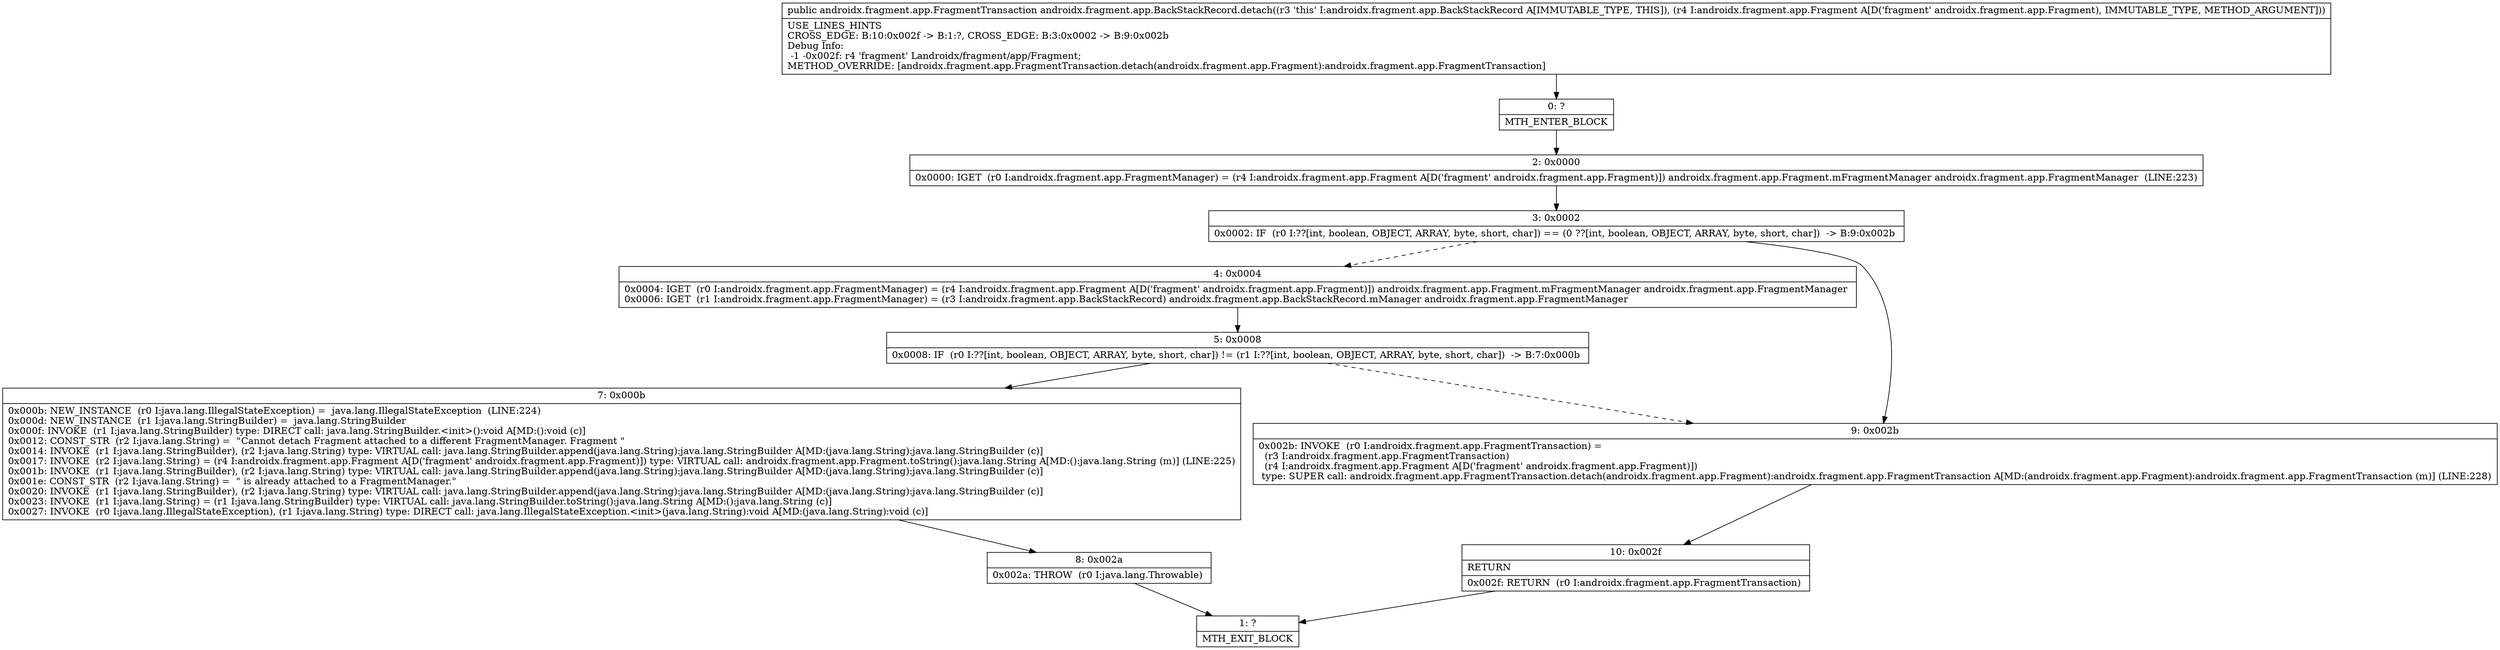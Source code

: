 digraph "CFG forandroidx.fragment.app.BackStackRecord.detach(Landroidx\/fragment\/app\/Fragment;)Landroidx\/fragment\/app\/FragmentTransaction;" {
Node_0 [shape=record,label="{0\:\ ?|MTH_ENTER_BLOCK\l}"];
Node_2 [shape=record,label="{2\:\ 0x0000|0x0000: IGET  (r0 I:androidx.fragment.app.FragmentManager) = (r4 I:androidx.fragment.app.Fragment A[D('fragment' androidx.fragment.app.Fragment)]) androidx.fragment.app.Fragment.mFragmentManager androidx.fragment.app.FragmentManager  (LINE:223)\l}"];
Node_3 [shape=record,label="{3\:\ 0x0002|0x0002: IF  (r0 I:??[int, boolean, OBJECT, ARRAY, byte, short, char]) == (0 ??[int, boolean, OBJECT, ARRAY, byte, short, char])  \-\> B:9:0x002b \l}"];
Node_4 [shape=record,label="{4\:\ 0x0004|0x0004: IGET  (r0 I:androidx.fragment.app.FragmentManager) = (r4 I:androidx.fragment.app.Fragment A[D('fragment' androidx.fragment.app.Fragment)]) androidx.fragment.app.Fragment.mFragmentManager androidx.fragment.app.FragmentManager \l0x0006: IGET  (r1 I:androidx.fragment.app.FragmentManager) = (r3 I:androidx.fragment.app.BackStackRecord) androidx.fragment.app.BackStackRecord.mManager androidx.fragment.app.FragmentManager \l}"];
Node_5 [shape=record,label="{5\:\ 0x0008|0x0008: IF  (r0 I:??[int, boolean, OBJECT, ARRAY, byte, short, char]) != (r1 I:??[int, boolean, OBJECT, ARRAY, byte, short, char])  \-\> B:7:0x000b \l}"];
Node_7 [shape=record,label="{7\:\ 0x000b|0x000b: NEW_INSTANCE  (r0 I:java.lang.IllegalStateException) =  java.lang.IllegalStateException  (LINE:224)\l0x000d: NEW_INSTANCE  (r1 I:java.lang.StringBuilder) =  java.lang.StringBuilder \l0x000f: INVOKE  (r1 I:java.lang.StringBuilder) type: DIRECT call: java.lang.StringBuilder.\<init\>():void A[MD:():void (c)]\l0x0012: CONST_STR  (r2 I:java.lang.String) =  \"Cannot detach Fragment attached to a different FragmentManager. Fragment \" \l0x0014: INVOKE  (r1 I:java.lang.StringBuilder), (r2 I:java.lang.String) type: VIRTUAL call: java.lang.StringBuilder.append(java.lang.String):java.lang.StringBuilder A[MD:(java.lang.String):java.lang.StringBuilder (c)]\l0x0017: INVOKE  (r2 I:java.lang.String) = (r4 I:androidx.fragment.app.Fragment A[D('fragment' androidx.fragment.app.Fragment)]) type: VIRTUAL call: androidx.fragment.app.Fragment.toString():java.lang.String A[MD:():java.lang.String (m)] (LINE:225)\l0x001b: INVOKE  (r1 I:java.lang.StringBuilder), (r2 I:java.lang.String) type: VIRTUAL call: java.lang.StringBuilder.append(java.lang.String):java.lang.StringBuilder A[MD:(java.lang.String):java.lang.StringBuilder (c)]\l0x001e: CONST_STR  (r2 I:java.lang.String) =  \" is already attached to a FragmentManager.\" \l0x0020: INVOKE  (r1 I:java.lang.StringBuilder), (r2 I:java.lang.String) type: VIRTUAL call: java.lang.StringBuilder.append(java.lang.String):java.lang.StringBuilder A[MD:(java.lang.String):java.lang.StringBuilder (c)]\l0x0023: INVOKE  (r1 I:java.lang.String) = (r1 I:java.lang.StringBuilder) type: VIRTUAL call: java.lang.StringBuilder.toString():java.lang.String A[MD:():java.lang.String (c)]\l0x0027: INVOKE  (r0 I:java.lang.IllegalStateException), (r1 I:java.lang.String) type: DIRECT call: java.lang.IllegalStateException.\<init\>(java.lang.String):void A[MD:(java.lang.String):void (c)]\l}"];
Node_8 [shape=record,label="{8\:\ 0x002a|0x002a: THROW  (r0 I:java.lang.Throwable) \l}"];
Node_1 [shape=record,label="{1\:\ ?|MTH_EXIT_BLOCK\l}"];
Node_9 [shape=record,label="{9\:\ 0x002b|0x002b: INVOKE  (r0 I:androidx.fragment.app.FragmentTransaction) = \l  (r3 I:androidx.fragment.app.FragmentTransaction)\l  (r4 I:androidx.fragment.app.Fragment A[D('fragment' androidx.fragment.app.Fragment)])\l type: SUPER call: androidx.fragment.app.FragmentTransaction.detach(androidx.fragment.app.Fragment):androidx.fragment.app.FragmentTransaction A[MD:(androidx.fragment.app.Fragment):androidx.fragment.app.FragmentTransaction (m)] (LINE:228)\l}"];
Node_10 [shape=record,label="{10\:\ 0x002f|RETURN\l|0x002f: RETURN  (r0 I:androidx.fragment.app.FragmentTransaction) \l}"];
MethodNode[shape=record,label="{public androidx.fragment.app.FragmentTransaction androidx.fragment.app.BackStackRecord.detach((r3 'this' I:androidx.fragment.app.BackStackRecord A[IMMUTABLE_TYPE, THIS]), (r4 I:androidx.fragment.app.Fragment A[D('fragment' androidx.fragment.app.Fragment), IMMUTABLE_TYPE, METHOD_ARGUMENT]))  | USE_LINES_HINTS\lCROSS_EDGE: B:10:0x002f \-\> B:1:?, CROSS_EDGE: B:3:0x0002 \-\> B:9:0x002b\lDebug Info:\l  \-1 \-0x002f: r4 'fragment' Landroidx\/fragment\/app\/Fragment;\lMETHOD_OVERRIDE: [androidx.fragment.app.FragmentTransaction.detach(androidx.fragment.app.Fragment):androidx.fragment.app.FragmentTransaction]\l}"];
MethodNode -> Node_0;Node_0 -> Node_2;
Node_2 -> Node_3;
Node_3 -> Node_4[style=dashed];
Node_3 -> Node_9;
Node_4 -> Node_5;
Node_5 -> Node_7;
Node_5 -> Node_9[style=dashed];
Node_7 -> Node_8;
Node_8 -> Node_1;
Node_9 -> Node_10;
Node_10 -> Node_1;
}

